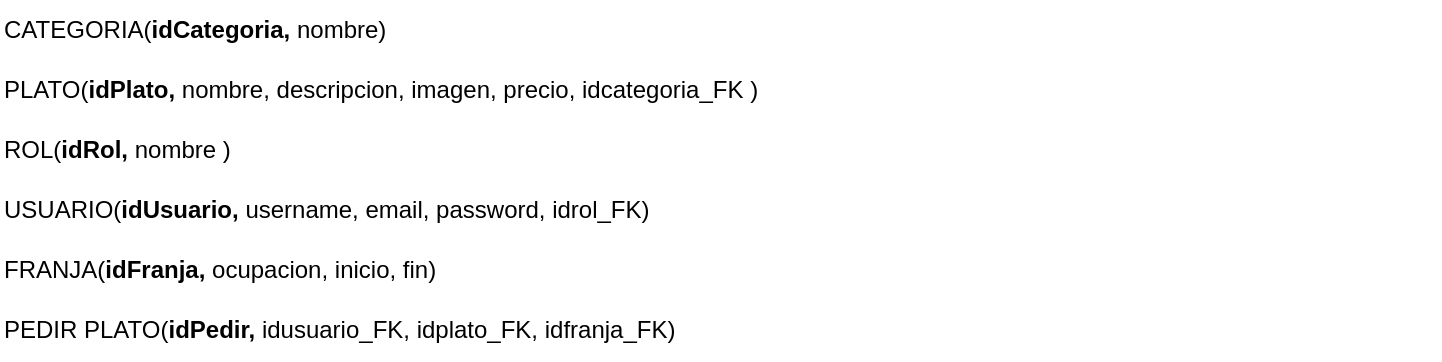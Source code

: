 <mxfile version="18.0.4" type="device"><diagram id="HPHUdSXVGedKKBU68Cy1" name="Page-1"><mxGraphModel dx="934" dy="501" grid="1" gridSize="10" guides="1" tooltips="1" connect="1" arrows="1" fold="1" page="1" pageScale="1" pageWidth="827" pageHeight="1169" math="0" shadow="0"><root><mxCell id="0"/><mxCell id="1" parent="0"/><mxCell id="8JuxmxHw7997hxqqWpZD-2" value="ROL(&lt;b&gt;idRol, &lt;/b&gt;nombre&lt;b&gt;&amp;nbsp;&lt;/b&gt;)" style="text;html=1;strokeColor=none;fillColor=none;align=left;verticalAlign=middle;whiteSpace=wrap;rounded=0;" parent="1" vertex="1"><mxGeometry x="40" y="130" width="720" height="30" as="geometry"/></mxCell><mxCell id="8JuxmxHw7997hxqqWpZD-3" value="USUARIO(&lt;b&gt;idUsuario, &lt;/b&gt;username, email, password, idrol_FK)" style="text;html=1;strokeColor=none;fillColor=none;align=left;verticalAlign=middle;whiteSpace=wrap;rounded=0;" parent="1" vertex="1"><mxGeometry x="40" y="160" width="720" height="30" as="geometry"/></mxCell><mxCell id="8JuxmxHw7997hxqqWpZD-4" value="PLATO(&lt;b&gt;idPlato,&lt;/b&gt; nombre, descripcion, imagen, precio, idcategoria_FK&lt;b&gt;&amp;nbsp;&lt;/b&gt;)" style="text;html=1;strokeColor=none;fillColor=none;align=left;verticalAlign=middle;whiteSpace=wrap;rounded=0;" parent="1" vertex="1"><mxGeometry x="40" y="100" width="720" height="30" as="geometry"/></mxCell><mxCell id="8JuxmxHw7997hxqqWpZD-5" value="CATEGORIA(&lt;b&gt;idCategoria,&lt;/b&gt;&amp;nbsp;nombre)" style="text;html=1;strokeColor=none;fillColor=none;align=left;verticalAlign=middle;whiteSpace=wrap;rounded=0;" parent="1" vertex="1"><mxGeometry x="40" y="70" width="720" height="30" as="geometry"/></mxCell><mxCell id="8JuxmxHw7997hxqqWpZD-8" value="FRANJA(&lt;b&gt;idFranja,&lt;/b&gt;&amp;nbsp;ocupacion, inicio, fin)" style="text;html=1;strokeColor=none;fillColor=none;align=left;verticalAlign=middle;whiteSpace=wrap;rounded=0;" parent="1" vertex="1"><mxGeometry x="40" y="190" width="720" height="30" as="geometry"/></mxCell><mxCell id="8JuxmxHw7997hxqqWpZD-9" value="PEDIR PLATO(&lt;b&gt;idPedir,&lt;/b&gt;&amp;nbsp;idusuario_FK, idplato_FK, idfranja_FK)" style="text;html=1;strokeColor=none;fillColor=none;align=left;verticalAlign=middle;whiteSpace=wrap;rounded=0;" parent="1" vertex="1"><mxGeometry x="40" y="220" width="720" height="30" as="geometry"/></mxCell></root></mxGraphModel></diagram></mxfile>
